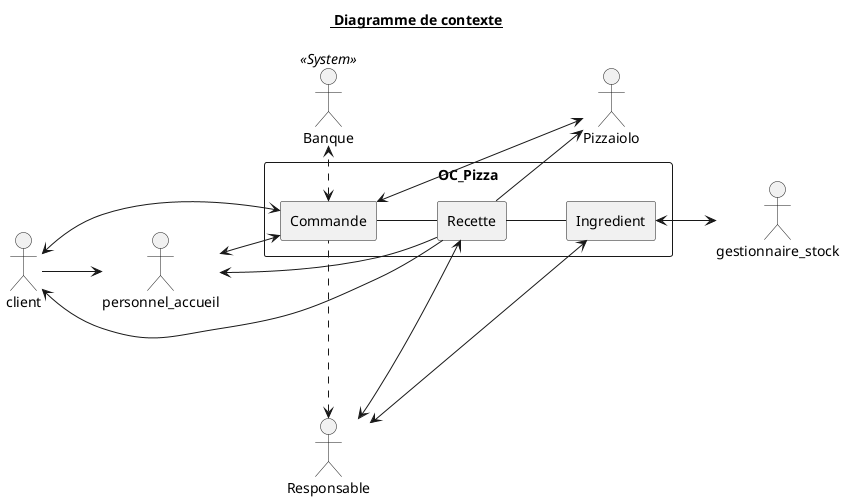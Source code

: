 @startuml 1_contextDiagram
title <u> Diagramme de contexte</u>
left to right direction

actor Responsable as RESP
actor Pizzaiolo as PIZLO
actor gestionnaire_stock as GEST
actor personnel_accueil as ACCUEIL
actor client as CUSTOMER
actor Banque <<System>> as BANK

rectangle OC_Pizza {
    rectangle Commande AS CMD
    rectangle Recette AS RECIPE
    rectangle Ingredient AS ITEM
}

CMD -- RECIPE
RECIPE -- ITEM

CUSTOMER --> ACCUEIL

GEST <-u-> ITEM

CUSTOMER <--> CMD
CUSTOMER <-- RECIPE

ACCUEIL <--> CMD
ACCUEIL <-- RECIPE

RESP <.. CMD
RESP <--> RECIPE
RESP <-l-> ITEM

PIZLO <-u- RECIPE
PIZLO <--> CMD

BANK <.l.> CMD

@enduml